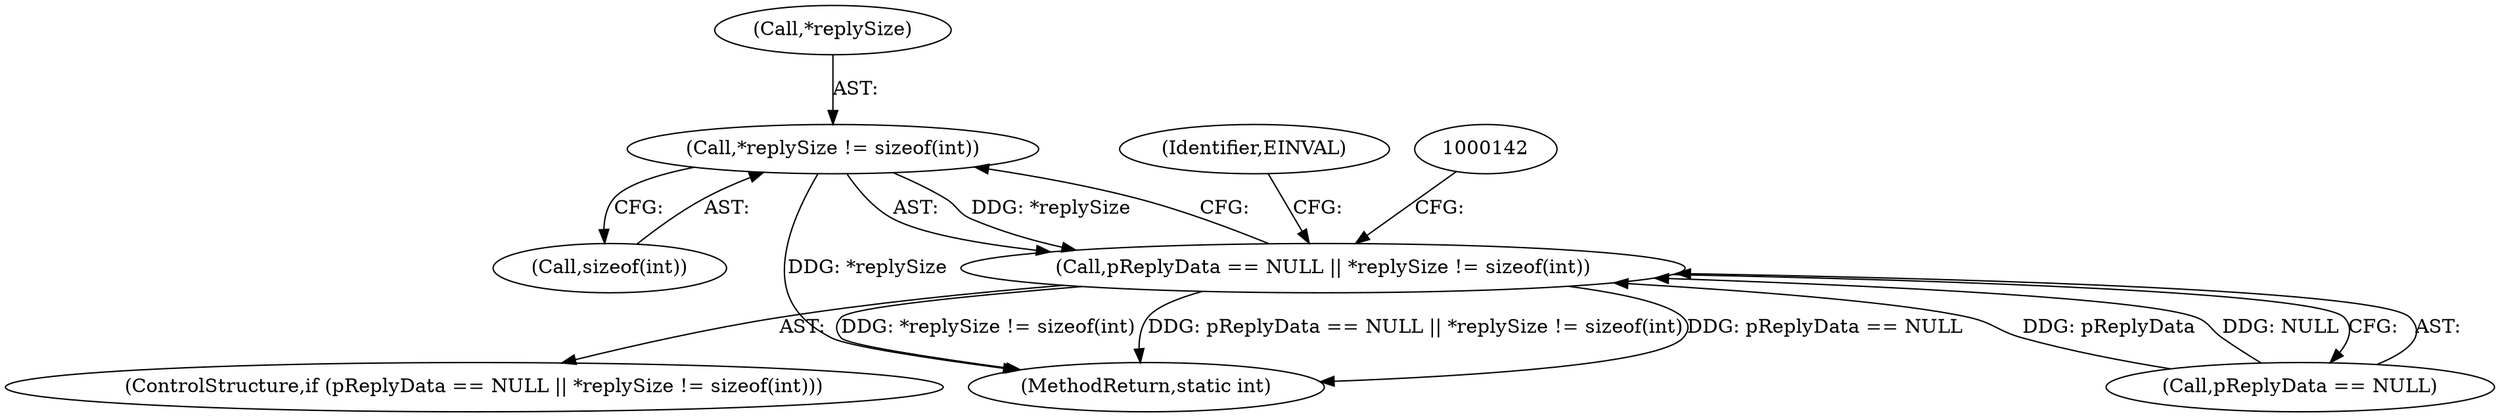 digraph "0_Android_073a80800f341325932c66818ce4302b312909a4_0@API" {
"1000131" [label="(Call,*replySize != sizeof(int))"];
"1000127" [label="(Call,pReplyData == NULL || *replySize != sizeof(int))"];
"1000134" [label="(Call,sizeof(int))"];
"1000138" [label="(Identifier,EINVAL)"];
"1000487" [label="(MethodReturn,static int)"];
"1000132" [label="(Call,*replySize)"];
"1000127" [label="(Call,pReplyData == NULL || *replySize != sizeof(int))"];
"1000126" [label="(ControlStructure,if (pReplyData == NULL || *replySize != sizeof(int)))"];
"1000128" [label="(Call,pReplyData == NULL)"];
"1000131" [label="(Call,*replySize != sizeof(int))"];
"1000131" -> "1000127"  [label="AST: "];
"1000131" -> "1000134"  [label="CFG: "];
"1000132" -> "1000131"  [label="AST: "];
"1000134" -> "1000131"  [label="AST: "];
"1000127" -> "1000131"  [label="CFG: "];
"1000131" -> "1000487"  [label="DDG: *replySize"];
"1000131" -> "1000127"  [label="DDG: *replySize"];
"1000127" -> "1000126"  [label="AST: "];
"1000127" -> "1000128"  [label="CFG: "];
"1000128" -> "1000127"  [label="AST: "];
"1000138" -> "1000127"  [label="CFG: "];
"1000142" -> "1000127"  [label="CFG: "];
"1000127" -> "1000487"  [label="DDG: pReplyData == NULL || *replySize != sizeof(int)"];
"1000127" -> "1000487"  [label="DDG: pReplyData == NULL"];
"1000127" -> "1000487"  [label="DDG: *replySize != sizeof(int)"];
"1000128" -> "1000127"  [label="DDG: pReplyData"];
"1000128" -> "1000127"  [label="DDG: NULL"];
}
